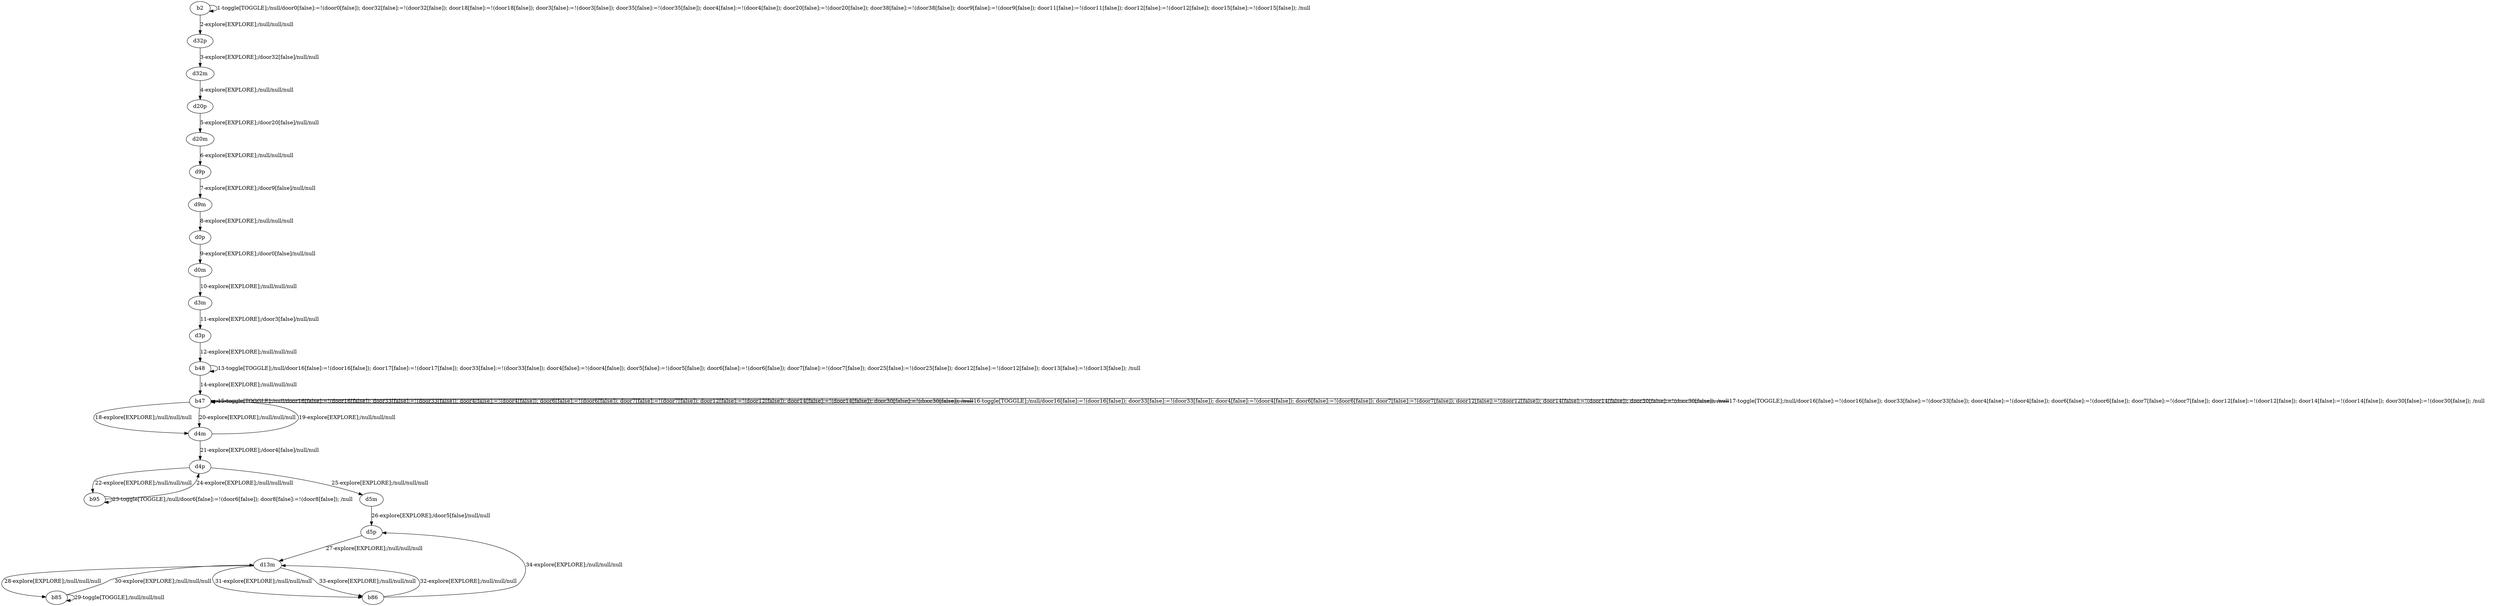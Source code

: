 # Total number of goals covered by this test: 1
# b86 --> d5p

digraph g {
"b2" -> "b2" [label = "1-toggle[TOGGLE];/null/door0[false]:=!(door0[false]); door32[false]:=!(door32[false]); door18[false]:=!(door18[false]); door3[false]:=!(door3[false]); door35[false]:=!(door35[false]); door4[false]:=!(door4[false]); door20[false]:=!(door20[false]); door38[false]:=!(door38[false]); door9[false]:=!(door9[false]); door11[false]:=!(door11[false]); door12[false]:=!(door12[false]); door15[false]:=!(door15[false]); /null"];
"b2" -> "d32p" [label = "2-explore[EXPLORE];/null/null/null"];
"d32p" -> "d32m" [label = "3-explore[EXPLORE];/door32[false]/null/null"];
"d32m" -> "d20p" [label = "4-explore[EXPLORE];/null/null/null"];
"d20p" -> "d20m" [label = "5-explore[EXPLORE];/door20[false]/null/null"];
"d20m" -> "d9p" [label = "6-explore[EXPLORE];/null/null/null"];
"d9p" -> "d9m" [label = "7-explore[EXPLORE];/door9[false]/null/null"];
"d9m" -> "d0p" [label = "8-explore[EXPLORE];/null/null/null"];
"d0p" -> "d0m" [label = "9-explore[EXPLORE];/door0[false]/null/null"];
"d0m" -> "d3m" [label = "10-explore[EXPLORE];/null/null/null"];
"d3m" -> "d3p" [label = "11-explore[EXPLORE];/door3[false]/null/null"];
"d3p" -> "b48" [label = "12-explore[EXPLORE];/null/null/null"];
"b48" -> "b48" [label = "13-toggle[TOGGLE];/null/door16[false]:=!(door16[false]); door17[false]:=!(door17[false]); door33[false]:=!(door33[false]); door4[false]:=!(door4[false]); door5[false]:=!(door5[false]); door6[false]:=!(door6[false]); door7[false]:=!(door7[false]); door25[false]:=!(door25[false]); door12[false]:=!(door12[false]); door13[false]:=!(door13[false]); /null"];
"b48" -> "b47" [label = "14-explore[EXPLORE];/null/null/null"];
"b47" -> "b47" [label = "15-toggle[TOGGLE];/null/door16[false]:=!(door16[false]); door33[false]:=!(door33[false]); door4[false]:=!(door4[false]); door6[false]:=!(door6[false]); door7[false]:=!(door7[false]); door12[false]:=!(door12[false]); door14[false]:=!(door14[false]); door30[false]:=!(door30[false]); /null"];
"b47" -> "b47" [label = "16-toggle[TOGGLE];/null/door16[false]:=!(door16[false]); door33[false]:=!(door33[false]); door4[false]:=!(door4[false]); door6[false]:=!(door6[false]); door7[false]:=!(door7[false]); door12[false]:=!(door12[false]); door14[false]:=!(door14[false]); door30[false]:=!(door30[false]); /null"];
"b47" -> "b47" [label = "17-toggle[TOGGLE];/null/door16[false]:=!(door16[false]); door33[false]:=!(door33[false]); door4[false]:=!(door4[false]); door6[false]:=!(door6[false]); door7[false]:=!(door7[false]); door12[false]:=!(door12[false]); door14[false]:=!(door14[false]); door30[false]:=!(door30[false]); /null"];
"b47" -> "d4m" [label = "18-explore[EXPLORE];/null/null/null"];
"d4m" -> "b47" [label = "19-explore[EXPLORE];/null/null/null"];
"b47" -> "d4m" [label = "20-explore[EXPLORE];/null/null/null"];
"d4m" -> "d4p" [label = "21-explore[EXPLORE];/door4[false]/null/null"];
"d4p" -> "b95" [label = "22-explore[EXPLORE];/null/null/null"];
"b95" -> "b95" [label = "23-toggle[TOGGLE];/null/door6[false]:=!(door6[false]); door8[false]:=!(door8[false]); /null"];
"b95" -> "d4p" [label = "24-explore[EXPLORE];/null/null/null"];
"d4p" -> "d5m" [label = "25-explore[EXPLORE];/null/null/null"];
"d5m" -> "d5p" [label = "26-explore[EXPLORE];/door5[false]/null/null"];
"d5p" -> "d13m" [label = "27-explore[EXPLORE];/null/null/null"];
"d13m" -> "b85" [label = "28-explore[EXPLORE];/null/null/null"];
"b85" -> "b85" [label = "29-toggle[TOGGLE];/null/null/null"];
"b85" -> "d13m" [label = "30-explore[EXPLORE];/null/null/null"];
"d13m" -> "b86" [label = "31-explore[EXPLORE];/null/null/null"];
"b86" -> "d13m" [label = "32-explore[EXPLORE];/null/null/null"];
"d13m" -> "b86" [label = "33-explore[EXPLORE];/null/null/null"];
"b86" -> "d5p" [label = "34-explore[EXPLORE];/null/null/null"];
}
